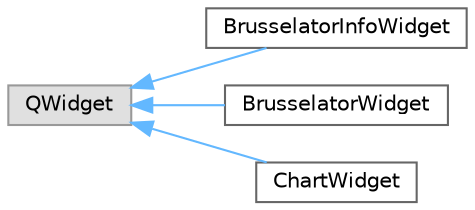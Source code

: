 digraph "Graphical Class Hierarchy"
{
 // LATEX_PDF_SIZE
  bgcolor="transparent";
  edge [fontname=Helvetica,fontsize=10,labelfontname=Helvetica,labelfontsize=10];
  node [fontname=Helvetica,fontsize=10,shape=box,height=0.2,width=0.4];
  rankdir="LR";
  Node0 [id="Node000000",label="QWidget",height=0.2,width=0.4,color="grey60", fillcolor="#E0E0E0", style="filled",tooltip=" "];
  Node0 -> Node1 [id="edge10_Node000000_Node000001",dir="back",color="steelblue1",style="solid",tooltip=" "];
  Node1 [id="Node000001",label="BrusselatorInfoWidget",height=0.2,width=0.4,color="grey40", fillcolor="white", style="filled",URL="$classviews_1_1BrusselatorWidget_1_1BrusselatorInfoWidget.html",tooltip="Виджет с параметрами брюселятора"];
  Node0 -> Node2 [id="edge11_Node000000_Node000002",dir="back",color="steelblue1",style="solid",tooltip=" "];
  Node2 [id="Node000002",label="BrusselatorWidget",height=0.2,width=0.4,color="grey40", fillcolor="white", style="filled",URL="$classviews_1_1BrusselatorWidget_1_1BrusselatorWidget.html",tooltip="Виджет содержащий виджеты параметров брюселятора"];
  Node0 -> Node3 [id="edge12_Node000000_Node000003",dir="back",color="steelblue1",style="solid",tooltip=" "];
  Node3 [id="Node000003",label="ChartWidget",height=0.2,width=0.4,color="grey40", fillcolor="white", style="filled",URL="$classviews_1_1ChartWidget_1_1ChartWidget.html",tooltip="Виджет для построения графиков"];
}
